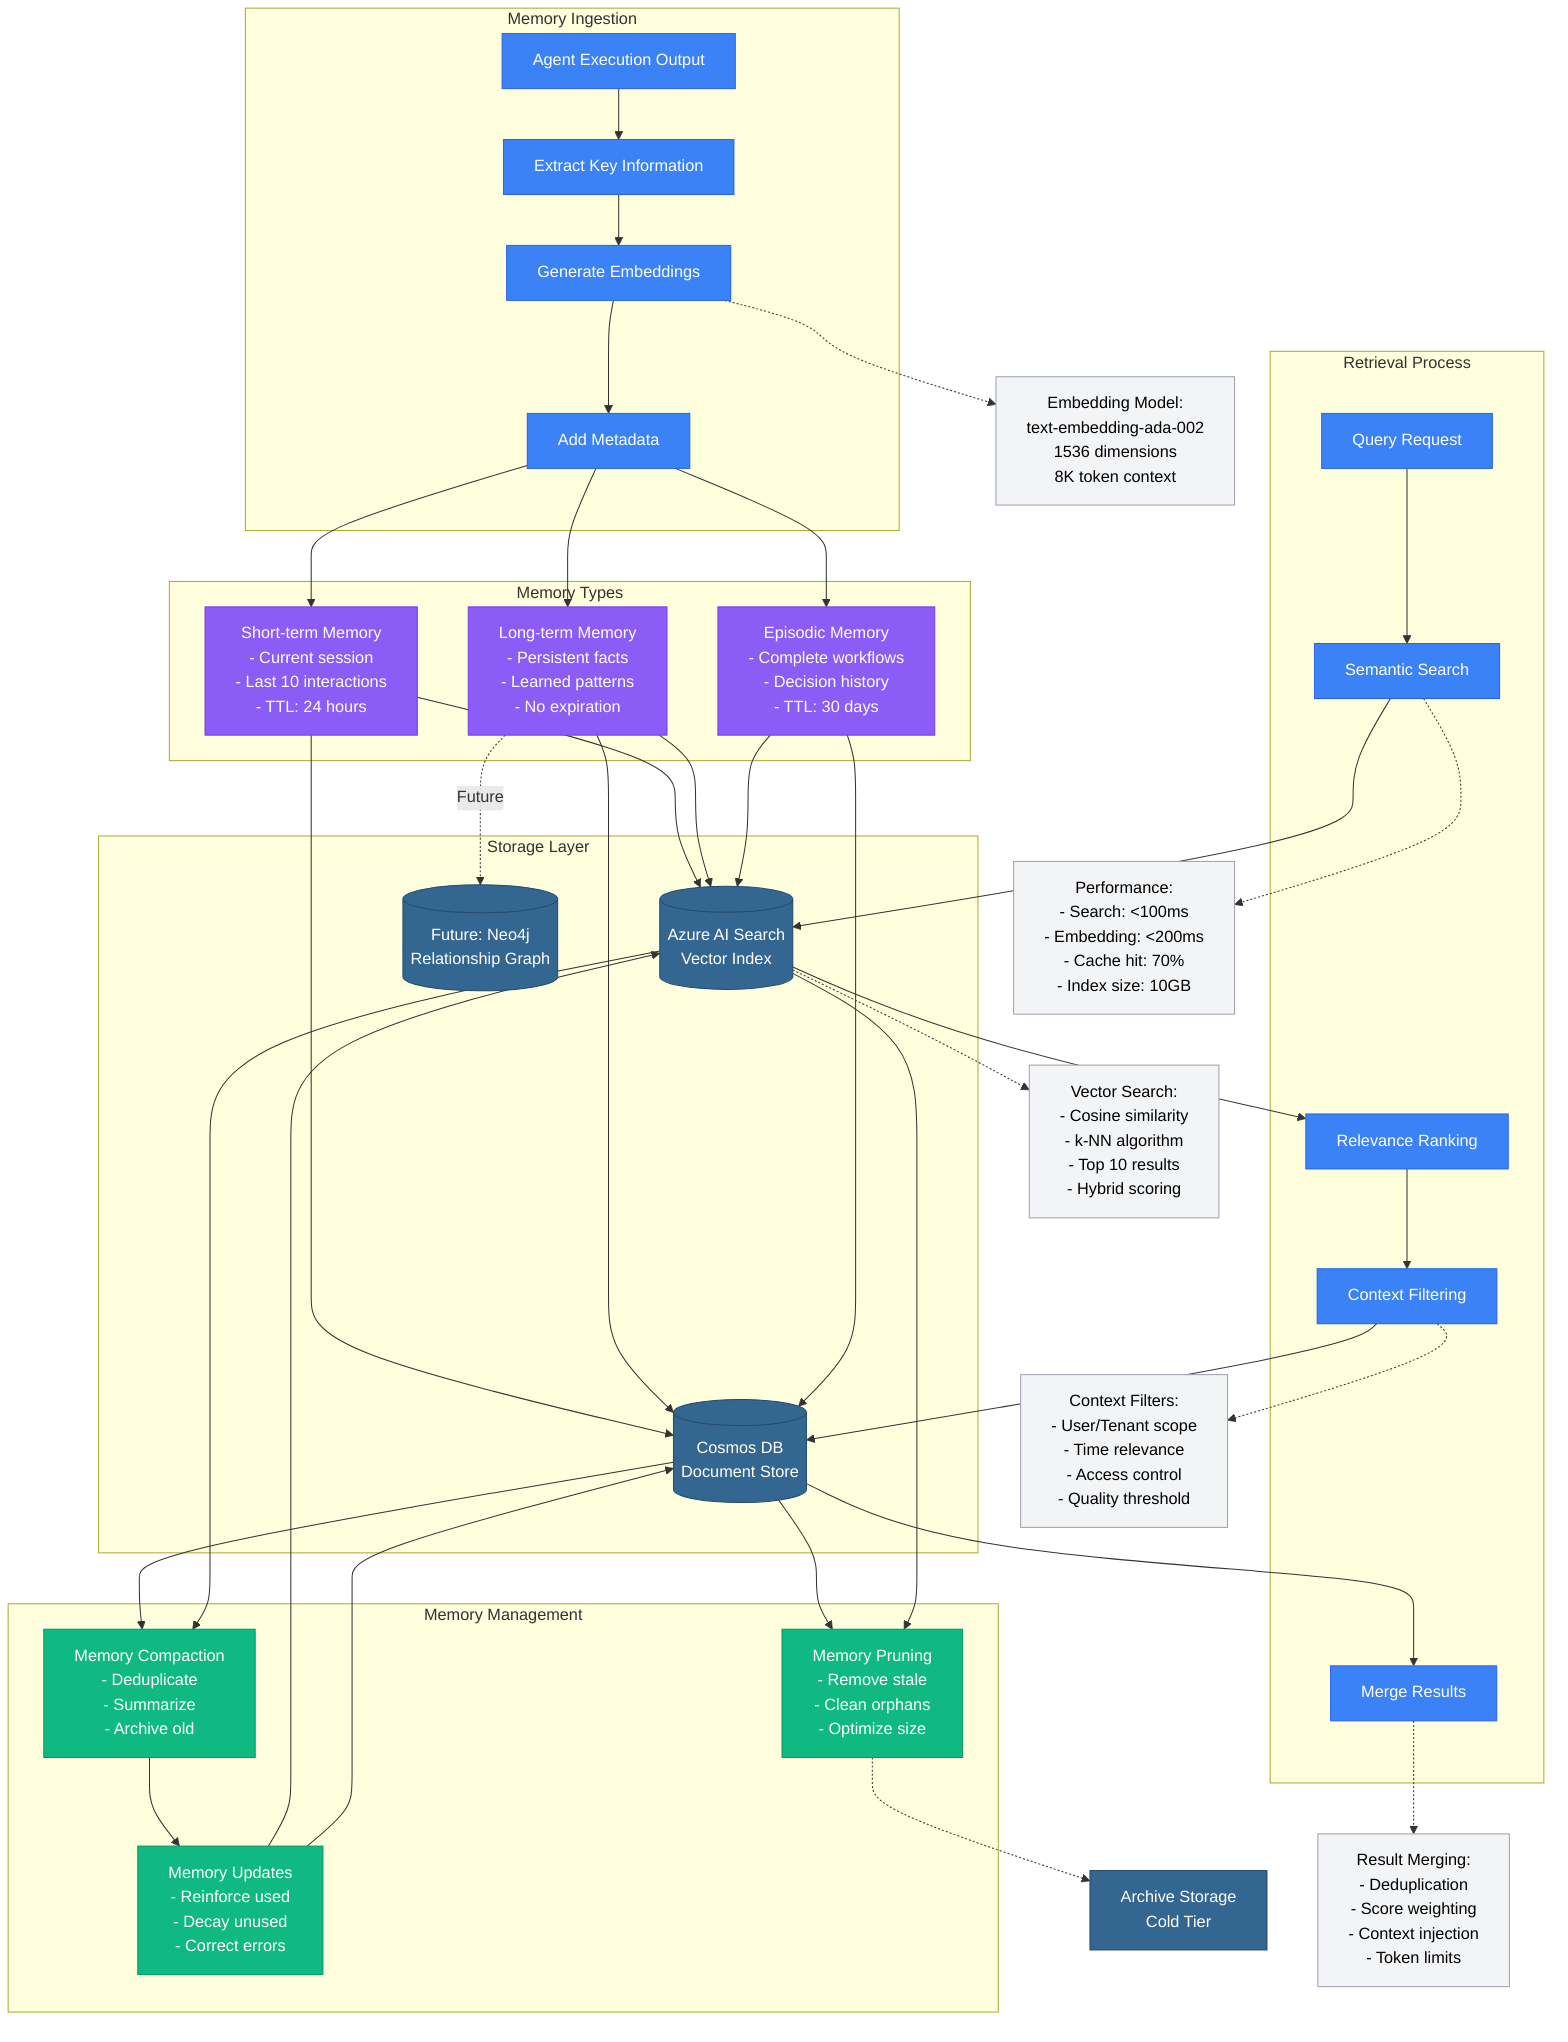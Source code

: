 %% Agent Memory Persistence and Retrieval
%% Shows how agent memory is stored, indexed, and retrieved for context-aware operations
%% Version: 1.0
%% Last Updated: 2025-10-15
%% Related Docs: /guides/developer/agent-memory, /architecture/vector-search

graph TB
    subgraph "Memory Ingestion"
        Input[Agent Execution Output]
        Extract[Extract Key Information]
        Embed[Generate Embeddings]
        Meta[Add Metadata]
    end

    subgraph "Storage Layer"
        Vector[(Azure AI Search<br/>Vector Index)]
        Document[(Cosmos DB<br/>Document Store)]
        Graph[(Future: Neo4j<br/>Relationship Graph)]
    end

    subgraph "Memory Types"
        Short[Short-term Memory<br/>- Current session<br/>- Last 10 interactions<br/>- TTL: 24 hours]
        Long[Long-term Memory<br/>- Persistent facts<br/>- Learned patterns<br/>- No expiration]
        Episode[Episodic Memory<br/>- Complete workflows<br/>- Decision history<br/>- TTL: 30 days]
    end

    subgraph "Retrieval Process"
        Query[Query Request]
        Search[Semantic Search]
        Rank[Relevance Ranking]
        Filter[Context Filtering]
        Merge[Merge Results]
    end

    subgraph "Memory Management"
        Compact[Memory Compaction<br/>- Deduplicate<br/>- Summarize<br/>- Archive old]
        Update[Memory Updates<br/>- Reinforce used<br/>- Decay unused<br/>- Correct errors]
        Prune[Memory Pruning<br/>- Remove stale<br/>- Clean orphans<br/>- Optimize size]
    end

    %% Ingestion flow
    Input --> Extract
    Extract --> Embed
    Embed --> Meta

    Meta --> Short
    Meta --> Long
    Meta --> Episode

    %% Storage connections
    Short --> Vector
    Short --> Document

    Long --> Vector
    Long --> Document
    Long -.->|Future| Graph

    Episode --> Document
    Episode --> Vector

    %% Retrieval flow
    Query --> Search
    Search --> Vector
    Vector --> Rank
    Rank --> Filter
    Filter --> Document
    Document --> Merge

    %% Management processes
    Document --> Compact
    Vector --> Compact
    Compact --> Update
    Update --> Vector
    Update --> Document

    Document --> Prune
    Vector --> Prune
    Prune -.-> Archive[Archive Storage<br/>Cold Tier]

    %% Annotations
    Embed -.-> EmbedNote[Embedding Model:<br/>text-embedding-ada-002<br/>1536 dimensions<br/>8K token context]

    Vector -.-> VectorNote[Vector Search:<br/>- Cosine similarity<br/>- k-NN algorithm<br/>- Top 10 results<br/>- Hybrid scoring]

    Filter -.-> FilterNote[Context Filters:<br/>- User/Tenant scope<br/>- Time relevance<br/>- Access control<br/>- Quality threshold]

    Merge -.-> MergeNote[Result Merging:<br/>- Deduplication<br/>- Score weighting<br/>- Context injection<br/>- Token limits]

    %% Performance metrics
    Search -.-> PerfNote[Performance:<br/>- Search: <100ms<br/>- Embedding: <200ms<br/>- Cache hit: 70%<br/>- Index size: 10GB]

    classDef memory fill:#8b5cf6,stroke:#7c3aed,color:#fff
    classDef storage fill:#336791,stroke:#254a6b,color:#fff
    classDef process fill:#3b82f6,stroke:#2563eb,color:#fff
    classDef manage fill:#10b981,stroke:#059669,color:#fff
    classDef note fill:#f3f4f6,stroke:#9ca3af,color:#000

    class Short,Long,Episode memory
    class Vector,Document,Graph,Archive storage
    class Input,Extract,Embed,Meta,Query,Search,Rank,Filter,Merge process
    class Compact,Update,Prune manage
    class EmbedNote,VectorNote,FilterNote,MergeNote,PerfNote note